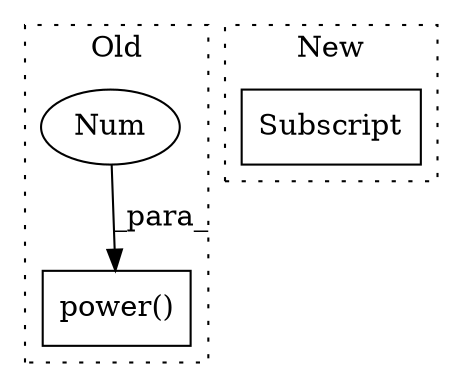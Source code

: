 digraph G {
subgraph cluster0 {
1 [label="power()" a="75" s="1951,1964" l="9,1" shape="box"];
3 [label="Num" a="76" s="1963" l="1" shape="ellipse"];
label = "Old";
style="dotted";
}
subgraph cluster1 {
2 [label="Subscript" a="63" s="2213,0" l="15,0" shape="box"];
label = "New";
style="dotted";
}
3 -> 1 [label="_para_"];
}